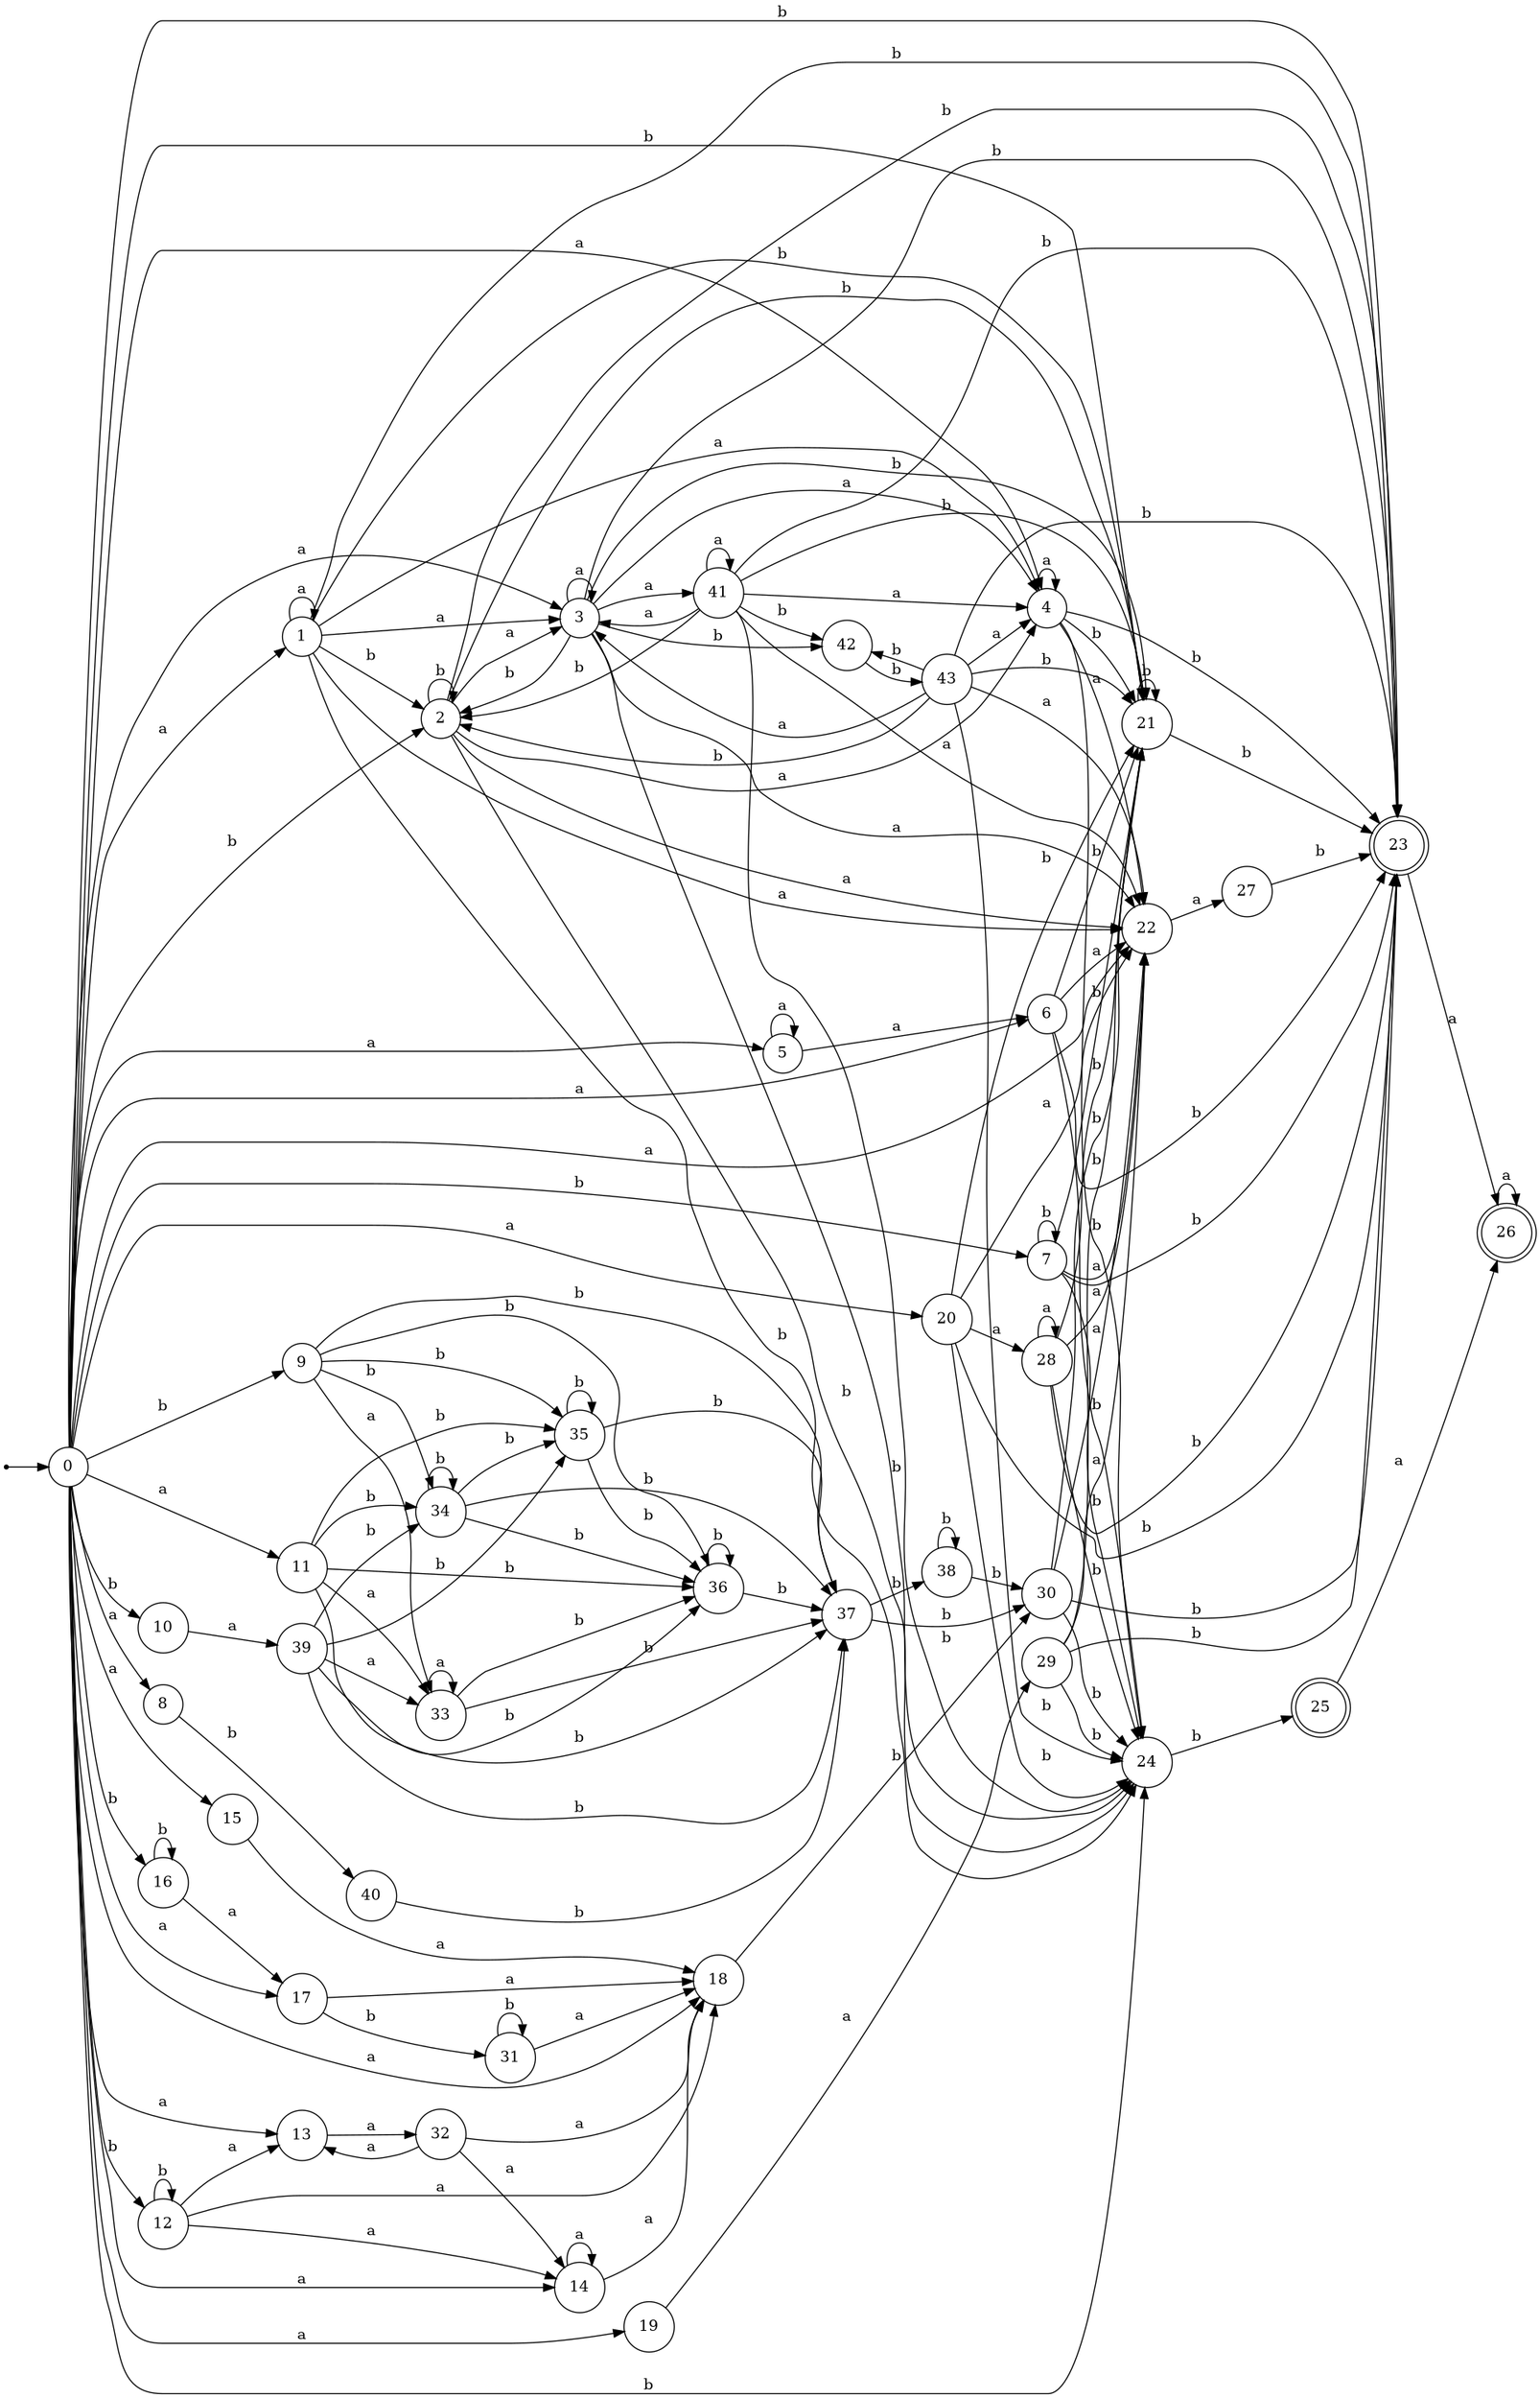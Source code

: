 digraph finite_state_machine {
rankdir=LR;
size="20,20";
node [shape = point]; "dummy0"
node [shape = circle]; "0";
"dummy0" -> "0";
node [shape = circle]; "1";
node [shape = circle]; "2";
node [shape = circle]; "3";
node [shape = circle]; "4";
node [shape = circle]; "5";
node [shape = circle]; "6";
node [shape = circle]; "7";
node [shape = circle]; "8";
node [shape = circle]; "9";
node [shape = circle]; "10";
node [shape = circle]; "11";
node [shape = circle]; "12";
node [shape = circle]; "13";
node [shape = circle]; "14";
node [shape = circle]; "15";
node [shape = circle]; "16";
node [shape = circle]; "17";
node [shape = circle]; "18";
node [shape = circle]; "19";
node [shape = circle]; "20";
node [shape = circle]; "21";
node [shape = circle]; "22";
node [shape = doublecircle]; "23";node [shape = circle]; "24";
node [shape = doublecircle]; "25";node [shape = doublecircle]; "26";node [shape = circle]; "27";
node [shape = circle]; "28";
node [shape = circle]; "29";
node [shape = circle]; "30";
node [shape = circle]; "31";
node [shape = circle]; "32";
node [shape = circle]; "33";
node [shape = circle]; "34";
node [shape = circle]; "35";
node [shape = circle]; "36";
node [shape = circle]; "37";
node [shape = circle]; "38";
node [shape = circle]; "39";
node [shape = circle]; "40";
node [shape = circle]; "41";
node [shape = circle]; "42";
node [shape = circle]; "43";
"0" -> "1" [label = "a"];
 "0" -> "3" [label = "a"];
 "0" -> "4" [label = "a"];
 "0" -> "5" [label = "a"];
 "0" -> "6" [label = "a"];
 "0" -> "8" [label = "a"];
 "0" -> "11" [label = "a"];
 "0" -> "13" [label = "a"];
 "0" -> "14" [label = "a"];
 "0" -> "15" [label = "a"];
 "0" -> "17" [label = "a"];
 "0" -> "18" [label = "a"];
 "0" -> "19" [label = "a"];
 "0" -> "20" [label = "a"];
 "0" -> "22" [label = "a"];
 "0" -> "2" [label = "b"];
 "0" -> "7" [label = "b"];
 "0" -> "9" [label = "b"];
 "0" -> "10" [label = "b"];
 "0" -> "12" [label = "b"];
 "0" -> "16" [label = "b"];
 "0" -> "21" [label = "b"];
 "0" -> "23" [label = "b"];
 "0" -> "24" [label = "b"];
 "24" -> "25" [label = "b"];
 "25" -> "26" [label = "a"];
 "26" -> "26" [label = "a"];
 "23" -> "26" [label = "a"];
 "22" -> "27" [label = "a"];
 "27" -> "23" [label = "b"];
 "21" -> "21" [label = "b"];
 "21" -> "23" [label = "b"];
 "20" -> "28" [label = "a"];
 "20" -> "22" [label = "a"];
 "20" -> "24" [label = "b"];
 "20" -> "21" [label = "b"];
 "20" -> "23" [label = "b"];
 "28" -> "28" [label = "a"];
 "28" -> "22" [label = "a"];
 "28" -> "24" [label = "b"];
 "28" -> "21" [label = "b"];
 "28" -> "23" [label = "b"];
 "19" -> "29" [label = "a"];
 "29" -> "24" [label = "b"];
 "29" -> "21" [label = "b"];
 "29" -> "23" [label = "b"];
 "29" -> "22" [label = "a"];
 "18" -> "30" [label = "b"];
 "30" -> "24" [label = "b"];
 "30" -> "21" [label = "b"];
 "30" -> "23" [label = "b"];
 "30" -> "22" [label = "a"];
 "17" -> "31" [label = "b"];
 "17" -> "18" [label = "a"];
 "31" -> "31" [label = "b"];
 "31" -> "18" [label = "a"];
 "16" -> "16" [label = "b"];
 "16" -> "17" [label = "a"];
 "15" -> "18" [label = "a"];
 "14" -> "18" [label = "a"];
 "14" -> "14" [label = "a"];
 "13" -> "32" [label = "a"];
 "32" -> "18" [label = "a"];
 "32" -> "13" [label = "a"];
 "32" -> "14" [label = "a"];
 "12" -> "12" [label = "b"];
 "12" -> "18" [label = "a"];
 "12" -> "13" [label = "a"];
 "12" -> "14" [label = "a"];
 "11" -> "33" [label = "a"];
 "11" -> "34" [label = "b"];
 "11" -> "35" [label = "b"];
 "11" -> "36" [label = "b"];
 "11" -> "37" [label = "b"];
 "37" -> "38" [label = "b"];
 "37" -> "30" [label = "b"];
 "38" -> "38" [label = "b"];
 "38" -> "30" [label = "b"];
 "36" -> "36" [label = "b"];
 "36" -> "37" [label = "b"];
 "35" -> "35" [label = "b"];
 "35" -> "36" [label = "b"];
 "35" -> "37" [label = "b"];
 "34" -> "34" [label = "b"];
 "34" -> "35" [label = "b"];
 "34" -> "36" [label = "b"];
 "34" -> "37" [label = "b"];
 "33" -> "33" [label = "a"];
 "33" -> "36" [label = "b"];
 "33" -> "37" [label = "b"];
 "10" -> "39" [label = "a"];
 "39" -> "33" [label = "a"];
 "39" -> "34" [label = "b"];
 "39" -> "35" [label = "b"];
 "39" -> "36" [label = "b"];
 "39" -> "37" [label = "b"];
 "9" -> "33" [label = "a"];
 "9" -> "34" [label = "b"];
 "9" -> "35" [label = "b"];
 "9" -> "36" [label = "b"];
 "9" -> "37" [label = "b"];
 "8" -> "40" [label = "b"];
 "40" -> "37" [label = "b"];
 "7" -> "24" [label = "b"];
 "7" -> "23" [label = "b"];
 "7" -> "21" [label = "b"];
 "7" -> "7" [label = "b"];
 "7" -> "22" [label = "a"];
 "6" -> "24" [label = "b"];
 "6" -> "21" [label = "b"];
 "6" -> "23" [label = "b"];
 "6" -> "22" [label = "a"];
 "5" -> "5" [label = "a"];
 "5" -> "6" [label = "a"];
 "4" -> "4" [label = "a"];
 "4" -> "22" [label = "a"];
 "4" -> "24" [label = "b"];
 "4" -> "21" [label = "b"];
 "4" -> "23" [label = "b"];
 "3" -> "41" [label = "a"];
 "3" -> "3" [label = "a"];
 "3" -> "4" [label = "a"];
 "3" -> "22" [label = "a"];
 "3" -> "2" [label = "b"];
 "3" -> "21" [label = "b"];
 "3" -> "23" [label = "b"];
 "3" -> "24" [label = "b"];
 "3" -> "42" [label = "b"];
 "42" -> "43" [label = "b"];
 "43" -> "2" [label = "b"];
 "43" -> "21" [label = "b"];
 "43" -> "23" [label = "b"];
 "43" -> "24" [label = "b"];
 "43" -> "42" [label = "b"];
 "43" -> "3" [label = "a"];
 "43" -> "4" [label = "a"];
 "43" -> "22" [label = "a"];
 "41" -> "41" [label = "a"];
 "41" -> "3" [label = "a"];
 "41" -> "4" [label = "a"];
 "41" -> "22" [label = "a"];
 "41" -> "2" [label = "b"];
 "41" -> "21" [label = "b"];
 "41" -> "23" [label = "b"];
 "41" -> "24" [label = "b"];
 "41" -> "42" [label = "b"];
 "2" -> "24" [label = "b"];
 "2" -> "2" [label = "b"];
 "2" -> "21" [label = "b"];
 "2" -> "23" [label = "b"];
 "2" -> "3" [label = "a"];
 "2" -> "4" [label = "a"];
 "2" -> "22" [label = "a"];
 "1" -> "1" [label = "a"];
 "1" -> "3" [label = "a"];
 "1" -> "4" [label = "a"];
 "1" -> "22" [label = "a"];
 "1" -> "24" [label = "b"];
 "1" -> "2" [label = "b"];
 "1" -> "21" [label = "b"];
 "1" -> "23" [label = "b"];
 }
